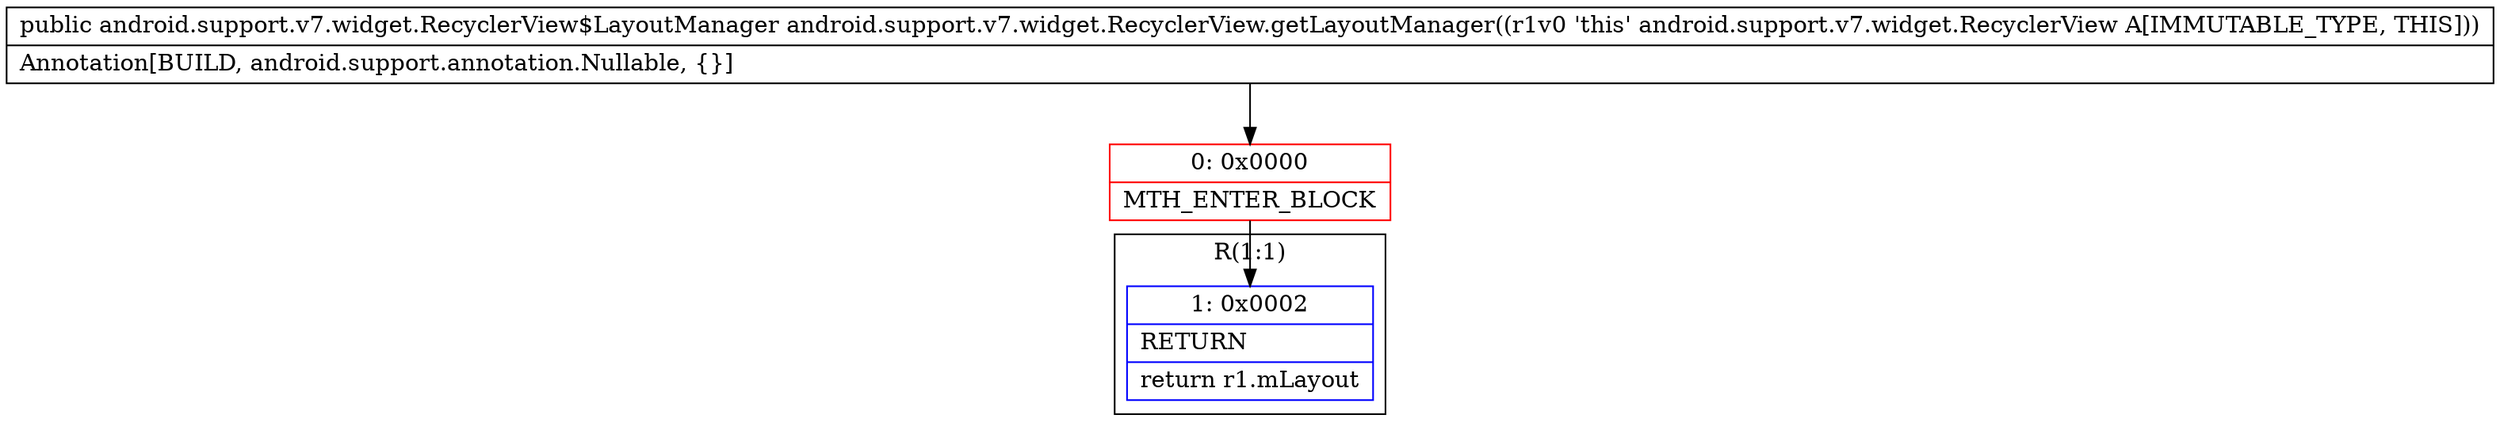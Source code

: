 digraph "CFG forandroid.support.v7.widget.RecyclerView.getLayoutManager()Landroid\/support\/v7\/widget\/RecyclerView$LayoutManager;" {
subgraph cluster_Region_351662786 {
label = "R(1:1)";
node [shape=record,color=blue];
Node_1 [shape=record,label="{1\:\ 0x0002|RETURN\l|return r1.mLayout\l}"];
}
Node_0 [shape=record,color=red,label="{0\:\ 0x0000|MTH_ENTER_BLOCK\l}"];
MethodNode[shape=record,label="{public android.support.v7.widget.RecyclerView$LayoutManager android.support.v7.widget.RecyclerView.getLayoutManager((r1v0 'this' android.support.v7.widget.RecyclerView A[IMMUTABLE_TYPE, THIS]))  | Annotation[BUILD, android.support.annotation.Nullable, \{\}]\l}"];
MethodNode -> Node_0;
Node_0 -> Node_1;
}

